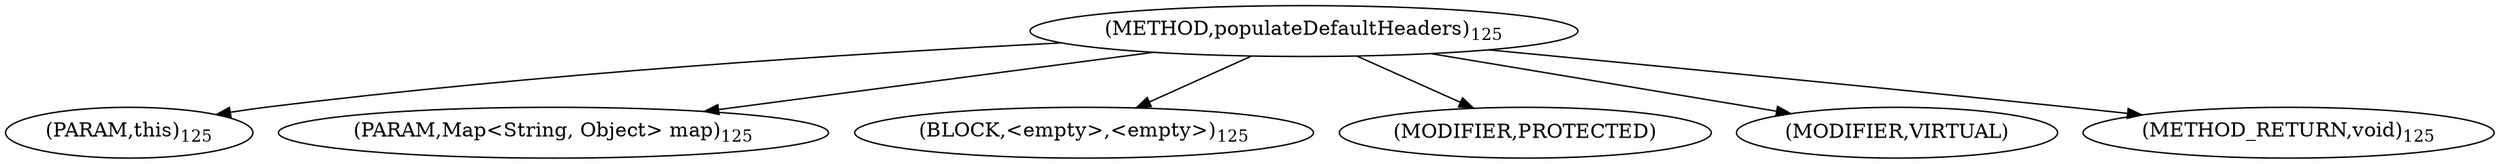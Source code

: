 digraph "populateDefaultHeaders" {  
"295" [label = <(METHOD,populateDefaultHeaders)<SUB>125</SUB>> ]
"296" [label = <(PARAM,this)<SUB>125</SUB>> ]
"297" [label = <(PARAM,Map&lt;String, Object&gt; map)<SUB>125</SUB>> ]
"298" [label = <(BLOCK,&lt;empty&gt;,&lt;empty&gt;)<SUB>125</SUB>> ]
"299" [label = <(MODIFIER,PROTECTED)> ]
"300" [label = <(MODIFIER,VIRTUAL)> ]
"301" [label = <(METHOD_RETURN,void)<SUB>125</SUB>> ]
  "295" -> "296" 
  "295" -> "297" 
  "295" -> "298" 
  "295" -> "299" 
  "295" -> "300" 
  "295" -> "301" 
}
